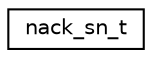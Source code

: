 digraph "Graphical Class Hierarchy"
{
 // LATEX_PDF_SIZE
  edge [fontname="Helvetica",fontsize="10",labelfontname="Helvetica",labelfontsize="10"];
  node [fontname="Helvetica",fontsize="10",shape=record];
  rankdir="LR";
  Node0 [label="nack_sn_t",height=0.2,width=0.4,color="black", fillcolor="white", style="filled",URL="$structnack__sn__t.html",tooltip="Structure containing Status PDU information element."];
}
